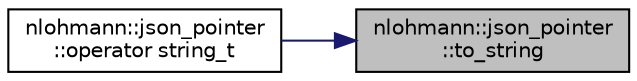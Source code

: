 digraph "nlohmann::json_pointer::to_string"
{
 // LATEX_PDF_SIZE
  edge [fontname="Helvetica",fontsize="10",labelfontname="Helvetica",labelfontsize="10"];
  node [fontname="Helvetica",fontsize="10",shape=record];
  rankdir="RL";
  Node1 [label="nlohmann::json_pointer\l::to_string",height=0.2,width=0.4,color="black", fillcolor="grey75", style="filled", fontcolor="black",tooltip="return a string representation of the JSON pointer"];
  Node1 -> Node2 [dir="back",color="midnightblue",fontsize="10",style="solid",fontname="Helvetica"];
  Node2 [label="nlohmann::json_pointer\l::operator string_t",height=0.2,width=0.4,color="black", fillcolor="white", style="filled",URL="$classnlohmann_1_1json__pointer.html#ae4569ce4df07a10a45dffe0cdabe65d9",tooltip="return a string representation of the JSON pointer"];
}
